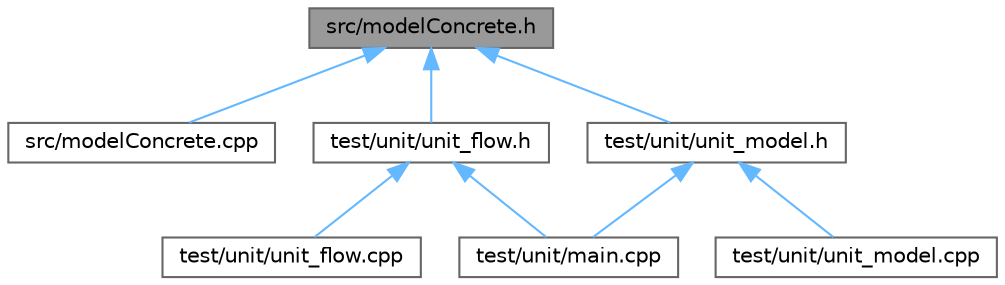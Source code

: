 digraph "src/modelConcrete.h"
{
 // LATEX_PDF_SIZE
  bgcolor="transparent";
  edge [fontname=Helvetica,fontsize=10,labelfontname=Helvetica,labelfontsize=10];
  node [fontname=Helvetica,fontsize=10,shape=box,height=0.2,width=0.4];
  Node1 [label="src/modelConcrete.h",height=0.2,width=0.4,color="gray40", fillcolor="grey60", style="filled", fontcolor="black",tooltip="Contains the implementation per se of the simulation model."];
  Node1 -> Node2 [dir="back",color="steelblue1",style="solid"];
  Node2 [label="src/modelConcrete.cpp",height=0.2,width=0.4,color="grey40", fillcolor="white", style="filled",URL="$model_concrete_8cpp.html",tooltip=" "];
  Node1 -> Node3 [dir="back",color="steelblue1",style="solid"];
  Node3 [label="test/unit/unit_flow.h",height=0.2,width=0.4,color="grey40", fillcolor="white", style="filled",URL="$unit__flow_8h.html",tooltip=" "];
  Node3 -> Node4 [dir="back",color="steelblue1",style="solid"];
  Node4 [label="test/unit/main.cpp",height=0.2,width=0.4,color="grey40", fillcolor="white", style="filled",URL="$unit_2main_8cpp.html",tooltip=" "];
  Node3 -> Node5 [dir="back",color="steelblue1",style="solid"];
  Node5 [label="test/unit/unit_flow.cpp",height=0.2,width=0.4,color="grey40", fillcolor="white", style="filled",URL="$unit__flow_8cpp.html",tooltip=" "];
  Node1 -> Node6 [dir="back",color="steelblue1",style="solid"];
  Node6 [label="test/unit/unit_model.h",height=0.2,width=0.4,color="grey40", fillcolor="white", style="filled",URL="$unit__model_8h.html",tooltip=" "];
  Node6 -> Node4 [dir="back",color="steelblue1",style="solid"];
  Node6 -> Node7 [dir="back",color="steelblue1",style="solid"];
  Node7 [label="test/unit/unit_model.cpp",height=0.2,width=0.4,color="grey40", fillcolor="white", style="filled",URL="$unit__model_8cpp.html",tooltip=" "];
}
